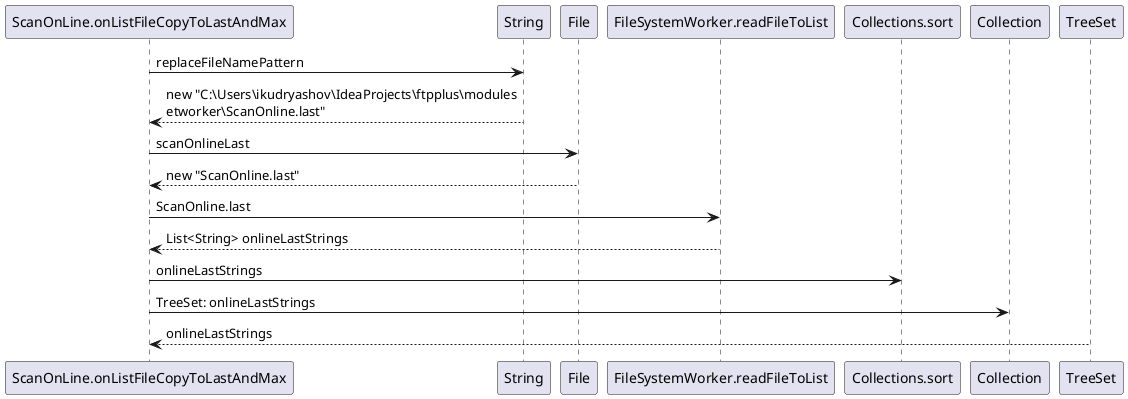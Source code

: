 @startuml
ScanOnLine.onListFileCopyToLastAndMax ->  String:replaceFileNamePattern
ScanOnLine.onListFileCopyToLastAndMax <-- String: new "C:\Users\ikudryashov\IdeaProjects\ftpplus\modules\networker\ScanOnline.last"

ScanOnLine.onListFileCopyToLastAndMax -> File: scanOnlineLast
ScanOnLine.onListFileCopyToLastAndMax <-- File: new "ScanOnline.last"

ScanOnLine.onListFileCopyToLastAndMax -> FileSystemWorker.readFileToList: ScanOnline.last
ScanOnLine.onListFileCopyToLastAndMax <-- FileSystemWorker.readFileToList: List<String> onlineLastStrings

ScanOnLine.onListFileCopyToLastAndMax -> Collections.sort: onlineLastStrings

ScanOnLine.onListFileCopyToLastAndMax -> Collection: TreeSet: onlineLastStrings
ScanOnLine.onListFileCopyToLastAndMax <-- TreeSet: onlineLastStrings
@enduml